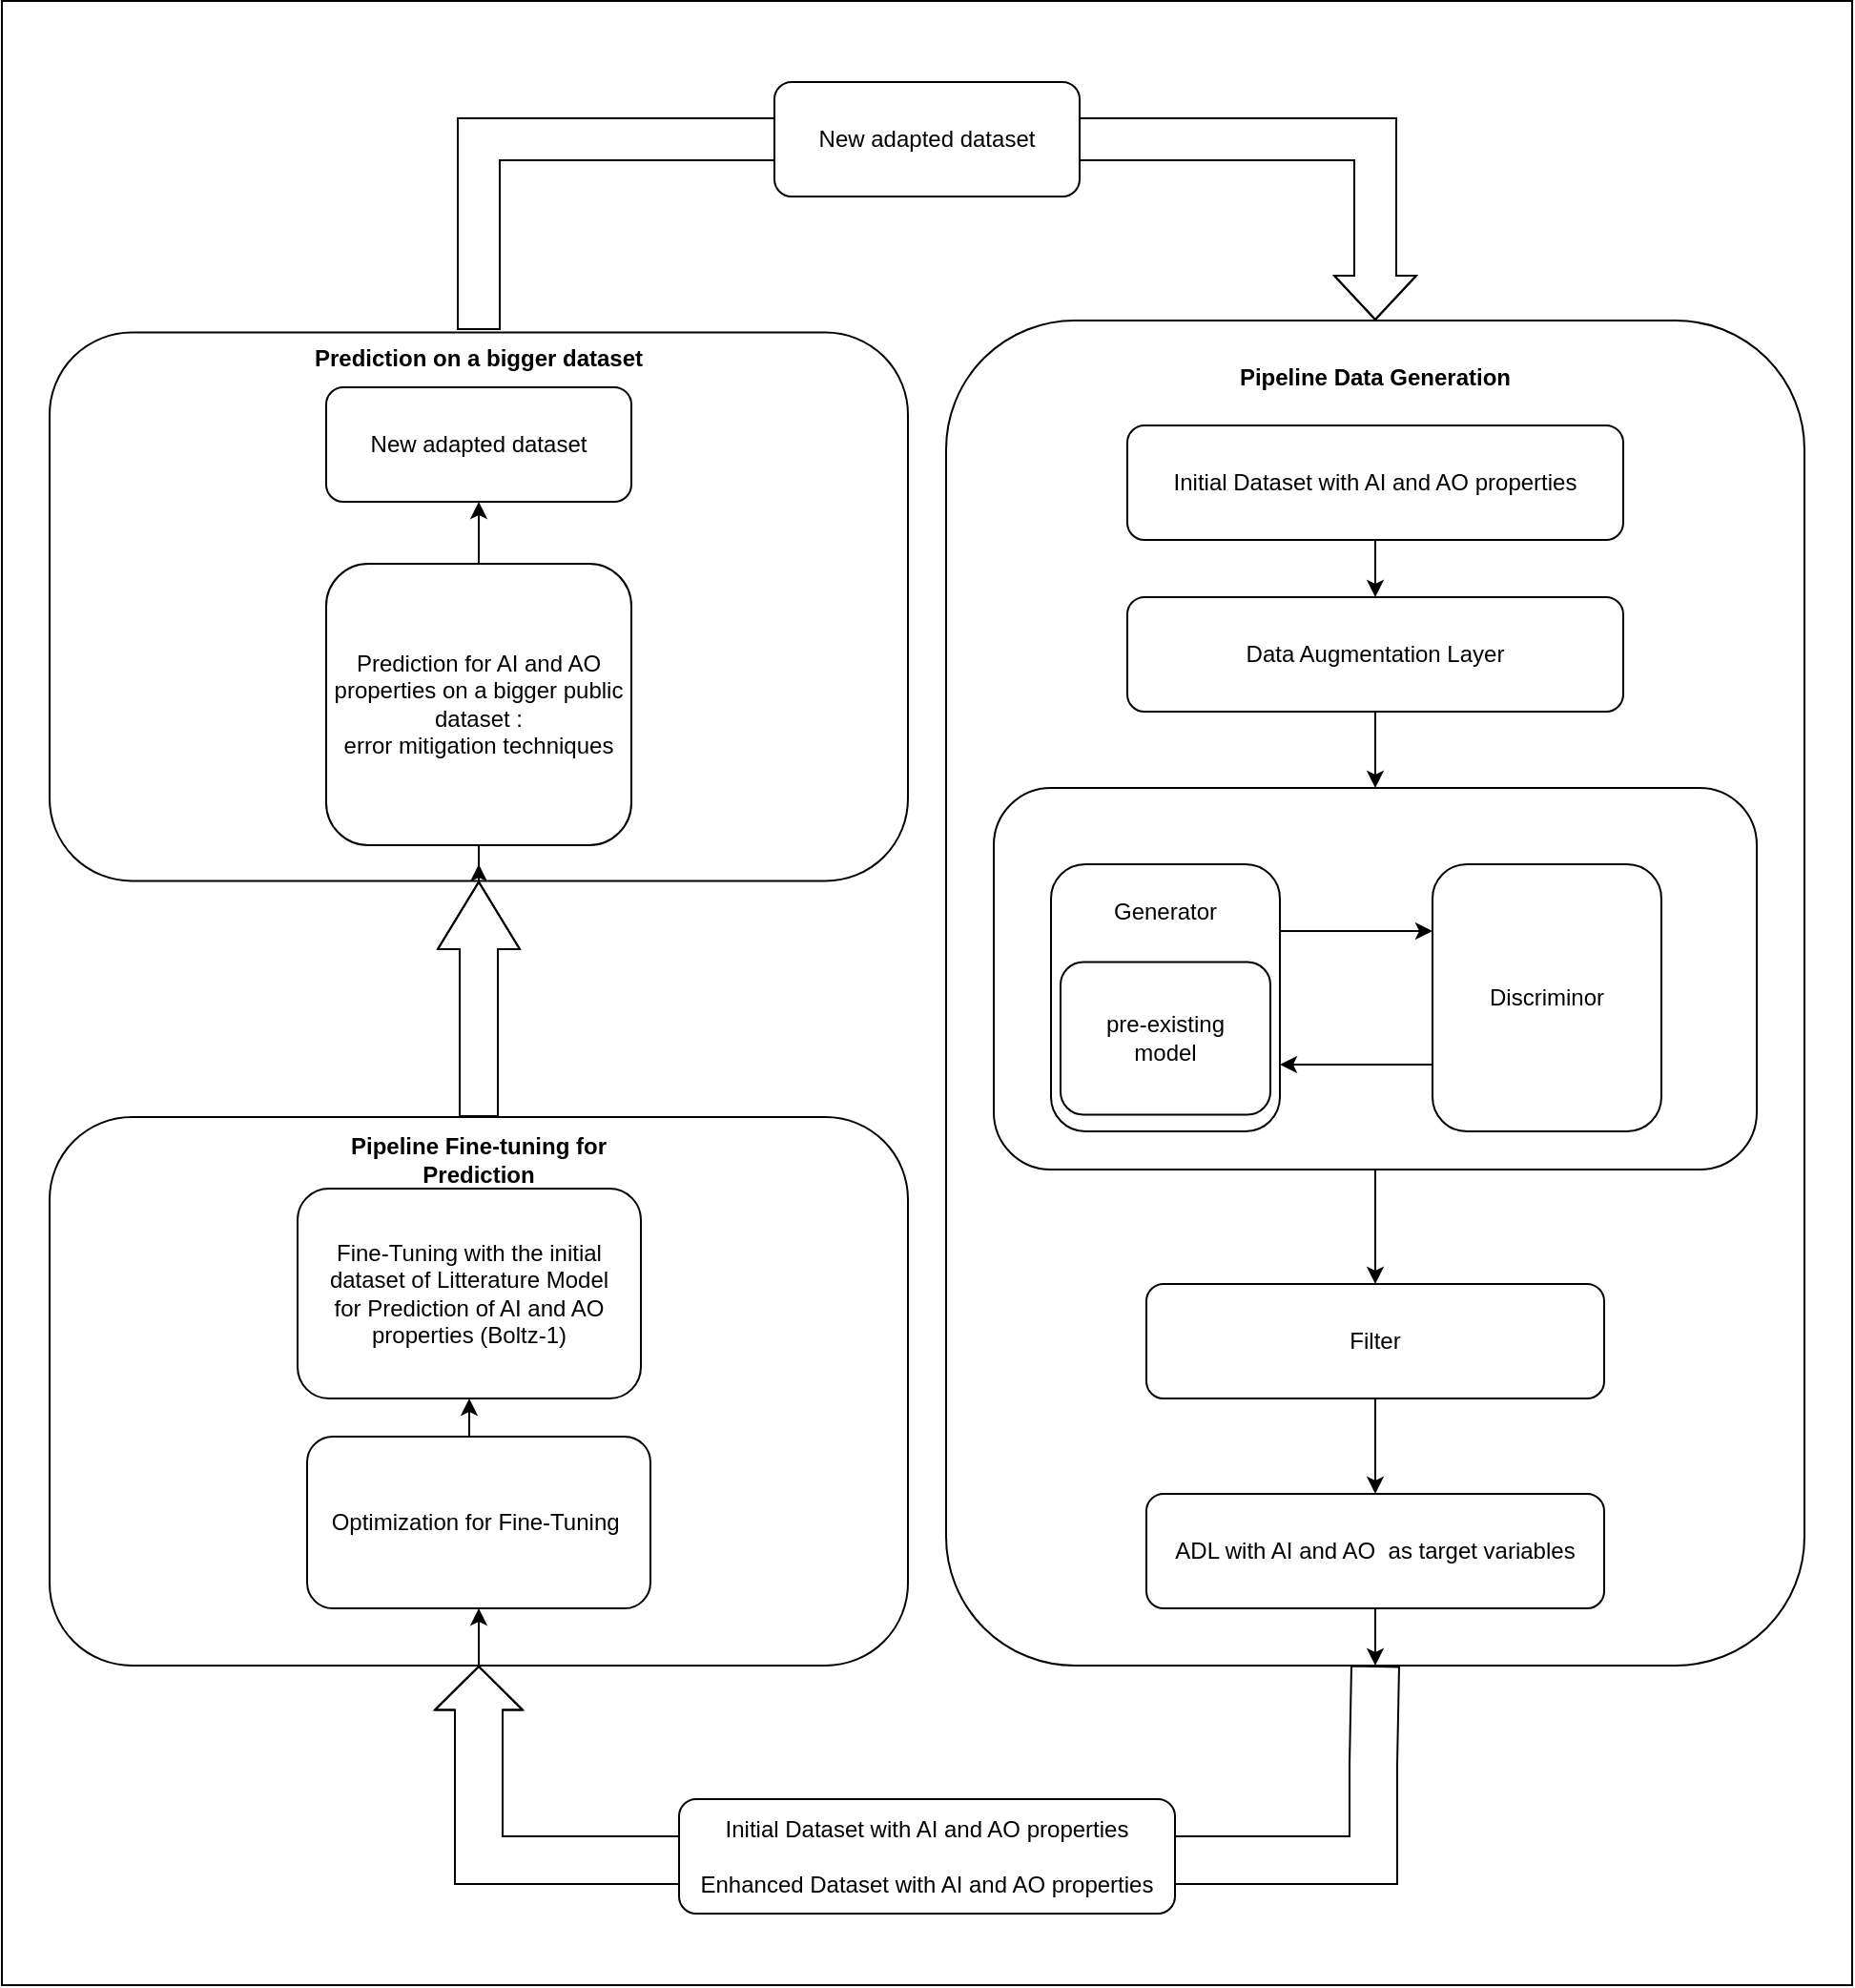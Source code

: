 <mxfile version="25.0.3">
  <diagram name="Page-1" id="3hMaIcJDUubritgtG8hw">
    <mxGraphModel dx="1674" dy="1846" grid="1" gridSize="10" guides="1" tooltips="1" connect="1" arrows="1" fold="1" page="1" pageScale="1" pageWidth="850" pageHeight="1100" math="0" shadow="0">
      <root>
        <mxCell id="0" />
        <mxCell id="1" parent="0" />
        <mxCell id="tprk2bYproSzQRIdtKUN-11" value="" style="whiteSpace=wrap;html=2;fillColor=#FFFFFF;" parent="1" vertex="1">
          <mxGeometry x="90" y="-182.5" width="970" height="1040" as="geometry" />
        </mxCell>
        <mxCell id="A6aKOv3Wx5MAdU-xc5Nb-18" value="" style="rounded=1;whiteSpace=wrap;html=1;fillColor=#FFFFFF;rotation=90;" parent="1" vertex="1">
          <mxGeometry x="457.5" y="112.5" width="705" height="450" as="geometry" />
        </mxCell>
        <mxCell id="HwG2_Dy7Q8ysbjKokFkh-2" style="edgeStyle=orthogonalEdgeStyle;rounded=0;orthogonalLoop=1;jettySize=auto;html=1;exitX=0.5;exitY=1;exitDx=0;exitDy=0;" edge="1" parent="1" source="RSrKTViwA0Ttyav9MQsQ-1" target="HwG2_Dy7Q8ysbjKokFkh-1">
          <mxGeometry relative="1" as="geometry" />
        </mxCell>
        <mxCell id="RSrKTViwA0Ttyav9MQsQ-1" value="Initial Dataset with AI and AO properties" style="rounded=1;whiteSpace=wrap;html=1;" parent="1" vertex="1">
          <mxGeometry x="680" y="40" width="260" height="60" as="geometry" />
        </mxCell>
        <mxCell id="RSrKTViwA0Ttyav9MQsQ-21" style="edgeStyle=orthogonalEdgeStyle;rounded=0;orthogonalLoop=1;jettySize=auto;html=1;exitX=0.5;exitY=1;exitDx=0;exitDy=0;entryX=0.5;entryY=0;entryDx=0;entryDy=0;" parent="1" source="RSrKTViwA0Ttyav9MQsQ-3" target="RSrKTViwA0Ttyav9MQsQ-20" edge="1">
          <mxGeometry relative="1" as="geometry" />
        </mxCell>
        <mxCell id="RSrKTViwA0Ttyav9MQsQ-3" value="" style="rounded=1;whiteSpace=wrap;html=1;" parent="1" vertex="1">
          <mxGeometry x="610" y="230" width="400" height="200" as="geometry" />
        </mxCell>
        <mxCell id="RSrKTViwA0Ttyav9MQsQ-5" value="&lt;b class=&quot;custom-cursor-default-hover&quot;&gt;Pipeline Data Generation&lt;/b&gt;" style="text;html=1;align=center;verticalAlign=middle;whiteSpace=wrap;rounded=0;" parent="1" vertex="1">
          <mxGeometry x="720" width="180" height="30" as="geometry" />
        </mxCell>
        <mxCell id="RSrKTViwA0Ttyav9MQsQ-6" value="" style="rounded=1;whiteSpace=wrap;html=1;fillColor=#FFFFFF;rotation=90;" parent="1" vertex="1">
          <mxGeometry x="196.25" y="321.25" width="287.5" height="450" as="geometry" />
        </mxCell>
        <mxCell id="RSrKTViwA0Ttyav9MQsQ-8" value="&lt;b class=&quot;custom-cursor-default-hover&quot;&gt;Pipeline Fine-tuning for Prediction&lt;/b&gt;" style="text;html=1;align=center;verticalAlign=middle;whiteSpace=wrap;rounded=0;" parent="1" vertex="1">
          <mxGeometry x="250" y="410" width="180" height="30" as="geometry" />
        </mxCell>
        <mxCell id="RSrKTViwA0Ttyav9MQsQ-23" style="edgeStyle=orthogonalEdgeStyle;rounded=0;orthogonalLoop=1;jettySize=auto;html=1;exitX=0.5;exitY=1;exitDx=0;exitDy=0;" parent="1" source="RSrKTViwA0Ttyav9MQsQ-9" edge="1">
          <mxGeometry relative="1" as="geometry">
            <mxPoint x="810" y="690" as="targetPoint" />
          </mxGeometry>
        </mxCell>
        <mxCell id="RSrKTViwA0Ttyav9MQsQ-9" value="ADL with AI and AO&amp;nbsp; as target variables" style="rounded=1;whiteSpace=wrap;html=1;" parent="1" vertex="1">
          <mxGeometry x="690" y="600" width="240" height="60" as="geometry" />
        </mxCell>
        <mxCell id="RSrKTViwA0Ttyav9MQsQ-16" style="edgeStyle=orthogonalEdgeStyle;rounded=0;orthogonalLoop=1;jettySize=auto;html=1;exitX=1;exitY=0.25;exitDx=0;exitDy=0;entryX=0;entryY=0.25;entryDx=0;entryDy=0;" parent="1" source="RSrKTViwA0Ttyav9MQsQ-13" target="RSrKTViwA0Ttyav9MQsQ-14" edge="1">
          <mxGeometry relative="1" as="geometry" />
        </mxCell>
        <mxCell id="RSrKTViwA0Ttyav9MQsQ-13" value="" style="rounded=1;whiteSpace=wrap;html=1;" parent="1" vertex="1">
          <mxGeometry x="640" y="270" width="120" height="140" as="geometry" />
        </mxCell>
        <mxCell id="RSrKTViwA0Ttyav9MQsQ-17" style="edgeStyle=orthogonalEdgeStyle;rounded=0;orthogonalLoop=1;jettySize=auto;html=1;exitX=0;exitY=0.75;exitDx=0;exitDy=0;entryX=1;entryY=0.75;entryDx=0;entryDy=0;" parent="1" source="RSrKTViwA0Ttyav9MQsQ-14" target="RSrKTViwA0Ttyav9MQsQ-13" edge="1">
          <mxGeometry relative="1" as="geometry" />
        </mxCell>
        <mxCell id="RSrKTViwA0Ttyav9MQsQ-14" value="Discriminor" style="rounded=1;whiteSpace=wrap;html=1;" parent="1" vertex="1">
          <mxGeometry x="840" y="270" width="120" height="140" as="geometry" />
        </mxCell>
        <mxCell id="RSrKTViwA0Ttyav9MQsQ-19" value="" style="shape=flexArrow;endArrow=classic;html=1;rounded=0;exitX=0.997;exitY=0.52;exitDx=0;exitDy=0;exitPerimeter=0;width=25;endSize=7.24;entryX=1;entryY=0.5;entryDx=0;entryDy=0;" parent="1" target="RSrKTViwA0Ttyav9MQsQ-6" edge="1">
          <mxGeometry width="50" height="50" relative="1" as="geometry">
            <mxPoint x="810" y="690.0" as="sourcePoint" />
            <mxPoint x="330" y="692.01" as="targetPoint" />
            <Array as="points">
              <mxPoint x="809" y="742.01" />
              <mxPoint x="809" y="792.01" />
              <mxPoint x="340" y="792" />
            </Array>
          </mxGeometry>
        </mxCell>
        <mxCell id="RSrKTViwA0Ttyav9MQsQ-24" style="edgeStyle=orthogonalEdgeStyle;rounded=0;orthogonalLoop=1;jettySize=auto;html=1;exitX=0.5;exitY=1;exitDx=0;exitDy=0;entryX=0.5;entryY=0;entryDx=0;entryDy=0;" parent="1" source="RSrKTViwA0Ttyav9MQsQ-20" target="RSrKTViwA0Ttyav9MQsQ-9" edge="1">
          <mxGeometry relative="1" as="geometry" />
        </mxCell>
        <mxCell id="RSrKTViwA0Ttyav9MQsQ-20" value="Filter" style="rounded=1;whiteSpace=wrap;html=1;" parent="1" vertex="1">
          <mxGeometry x="690" y="490" width="240" height="60" as="geometry" />
        </mxCell>
        <mxCell id="1dg0CpYUahMAeQGO64DD-1" style="edgeStyle=orthogonalEdgeStyle;rounded=0;orthogonalLoop=1;jettySize=auto;html=1;exitX=0.5;exitY=0;exitDx=0;exitDy=0;entryX=0.5;entryY=1;entryDx=0;entryDy=0;" parent="1" source="RSrKTViwA0Ttyav9MQsQ-25" target="RSrKTViwA0Ttyav9MQsQ-29" edge="1">
          <mxGeometry relative="1" as="geometry" />
        </mxCell>
        <mxCell id="RSrKTViwA0Ttyav9MQsQ-25" value="Optimization for Fine-Tuning&amp;nbsp;" style="rounded=1;whiteSpace=wrap;html=1;" parent="1" vertex="1">
          <mxGeometry x="250" y="570" width="180" height="90" as="geometry" />
        </mxCell>
        <mxCell id="RSrKTViwA0Ttyav9MQsQ-28" style="edgeStyle=orthogonalEdgeStyle;rounded=0;orthogonalLoop=1;jettySize=auto;html=1;exitX=1;exitY=0.5;exitDx=0;exitDy=0;entryX=0.5;entryY=1;entryDx=0;entryDy=0;" parent="1" source="RSrKTViwA0Ttyav9MQsQ-6" target="RSrKTViwA0Ttyav9MQsQ-25" edge="1">
          <mxGeometry relative="1" as="geometry" />
        </mxCell>
        <mxCell id="RSrKTViwA0Ttyav9MQsQ-29" value="Fine-Tuning with the initial dataset of Litterature Model&lt;div class=&quot;custom-cursor-default-hover&quot;&gt;for Prediction of AI and AO properties (Boltz-1)&lt;/div&gt;" style="rounded=1;whiteSpace=wrap;html=1;" parent="1" vertex="1">
          <mxGeometry x="245" y="440" width="180" height="110" as="geometry" />
        </mxCell>
        <mxCell id="1dg0CpYUahMAeQGO64DD-11" style="edgeStyle=orthogonalEdgeStyle;rounded=0;orthogonalLoop=1;jettySize=auto;html=1;exitX=1;exitY=0.5;exitDx=0;exitDy=0;entryX=0.5;entryY=1;entryDx=0;entryDy=0;" parent="1" source="1dg0CpYUahMAeQGO64DD-2" target="1dg0CpYUahMAeQGO64DD-5" edge="1">
          <mxGeometry relative="1" as="geometry" />
        </mxCell>
        <mxCell id="1dg0CpYUahMAeQGO64DD-2" value="" style="rounded=1;whiteSpace=wrap;html=1;fillColor=#FFFFFF;rotation=90;" parent="1" vertex="1">
          <mxGeometry x="196.25" y="-90" width="287.5" height="450" as="geometry" />
        </mxCell>
        <mxCell id="1dg0CpYUahMAeQGO64DD-4" value="" style="shape=flexArrow;endArrow=classic;html=1;rounded=0;entryX=1;entryY=0.5;entryDx=0;entryDy=0;exitX=0;exitY=0.5;exitDx=0;exitDy=0;endWidth=22;endSize=11.42;width=20;" parent="1" source="RSrKTViwA0Ttyav9MQsQ-6" target="1dg0CpYUahMAeQGO64DD-2" edge="1">
          <mxGeometry width="50" height="50" relative="1" as="geometry">
            <mxPoint x="340" y="400" as="sourcePoint" />
            <mxPoint x="380" y="350" as="targetPoint" />
            <Array as="points">
              <mxPoint x="340" y="370" />
              <mxPoint x="340" y="340" />
            </Array>
          </mxGeometry>
        </mxCell>
        <mxCell id="1dg0CpYUahMAeQGO64DD-9" style="edgeStyle=orthogonalEdgeStyle;rounded=0;orthogonalLoop=1;jettySize=auto;html=1;exitX=0.5;exitY=0;exitDx=0;exitDy=0;entryX=0.5;entryY=1;entryDx=0;entryDy=0;" parent="1" source="1dg0CpYUahMAeQGO64DD-5" target="1dg0CpYUahMAeQGO64DD-8" edge="1">
          <mxGeometry relative="1" as="geometry" />
        </mxCell>
        <mxCell id="1dg0CpYUahMAeQGO64DD-12" style="edgeStyle=orthogonalEdgeStyle;rounded=0;orthogonalLoop=1;jettySize=auto;html=1;" parent="1" source="1dg0CpYUahMAeQGO64DD-5" edge="1">
          <mxGeometry relative="1" as="geometry">
            <mxPoint x="340" y="270" as="targetPoint" />
          </mxGeometry>
        </mxCell>
        <mxCell id="1dg0CpYUahMAeQGO64DD-5" value="Prediction for AI and AO properties on a bigger public dataset :&lt;div&gt;error mitigation techniques&lt;/div&gt;" style="rounded=1;whiteSpace=wrap;html=1;" parent="1" vertex="1">
          <mxGeometry x="260" y="112.5" width="160" height="147.5" as="geometry" />
        </mxCell>
        <mxCell id="1dg0CpYUahMAeQGO64DD-6" value="&lt;b&gt;Prediction on a bigger dataset&lt;/b&gt;" style="text;html=1;align=center;verticalAlign=middle;whiteSpace=wrap;rounded=0;" parent="1" vertex="1">
          <mxGeometry x="250" y="-10" width="180" height="30" as="geometry" />
        </mxCell>
        <mxCell id="1dg0CpYUahMAeQGO64DD-8" value="New adapted dataset" style="rounded=1;whiteSpace=wrap;html=1;" parent="1" vertex="1">
          <mxGeometry x="260" y="20" width="160" height="60" as="geometry" />
        </mxCell>
        <mxCell id="1dg0CpYUahMAeQGO64DD-13" value="pre-existing&lt;div class=&quot;custom-cursor-default-hover&quot;&gt;model&lt;/div&gt;" style="rounded=1;whiteSpace=wrap;html=1;" parent="1" vertex="1">
          <mxGeometry x="645" y="321.25" width="110" height="80" as="geometry" />
        </mxCell>
        <mxCell id="1dg0CpYUahMAeQGO64DD-14" value="Generator" style="text;html=1;align=center;verticalAlign=middle;whiteSpace=wrap;rounded=0;" parent="1" vertex="1">
          <mxGeometry x="670" y="280" width="60" height="30" as="geometry" />
        </mxCell>
        <mxCell id="sJ6Rm_bC7IOQDmXi-pUd-3" value="" style="shape=flexArrow;endArrow=classic;html=1;rounded=0;entryX=0;entryY=0.5;entryDx=0;entryDy=0;width=22;endSize=7.33;exitX=0.5;exitY=0;exitDx=0;exitDy=0;endWidth=20;" parent="1" source="1dg0CpYUahMAeQGO64DD-6" target="A6aKOv3Wx5MAdU-xc5Nb-18" edge="1">
          <mxGeometry width="50" height="50" relative="1" as="geometry">
            <mxPoint x="580" y="-70" as="sourcePoint" />
            <mxPoint x="849.53" y="-79.86" as="targetPoint" />
            <Array as="points">
              <mxPoint x="340" y="-110" />
              <mxPoint x="810" y="-110" />
            </Array>
          </mxGeometry>
        </mxCell>
        <mxCell id="HwG2_Dy7Q8ysbjKokFkh-3" style="edgeStyle=orthogonalEdgeStyle;rounded=0;orthogonalLoop=1;jettySize=auto;html=1;exitX=0.5;exitY=1;exitDx=0;exitDy=0;" edge="1" parent="1" source="HwG2_Dy7Q8ysbjKokFkh-1" target="RSrKTViwA0Ttyav9MQsQ-3">
          <mxGeometry relative="1" as="geometry" />
        </mxCell>
        <mxCell id="HwG2_Dy7Q8ysbjKokFkh-1" value="Data Augmentation Layer" style="rounded=1;whiteSpace=wrap;html=1;" vertex="1" parent="1">
          <mxGeometry x="680" y="130" width="260" height="60" as="geometry" />
        </mxCell>
        <mxCell id="HwG2_Dy7Q8ysbjKokFkh-4" value="New adapted dataset" style="rounded=1;whiteSpace=wrap;html=1;" vertex="1" parent="1">
          <mxGeometry x="495" y="-140" width="160" height="60" as="geometry" />
        </mxCell>
        <mxCell id="HwG2_Dy7Q8ysbjKokFkh-5" value="Initial Dataset with AI and AO properties&lt;div&gt;&lt;br&gt;&lt;/div&gt;&lt;div&gt;Enhanced Dataset with AI and AO properties&lt;/div&gt;" style="rounded=1;whiteSpace=wrap;html=1;" vertex="1" parent="1">
          <mxGeometry x="445" y="760" width="260" height="60" as="geometry" />
        </mxCell>
      </root>
    </mxGraphModel>
  </diagram>
</mxfile>
